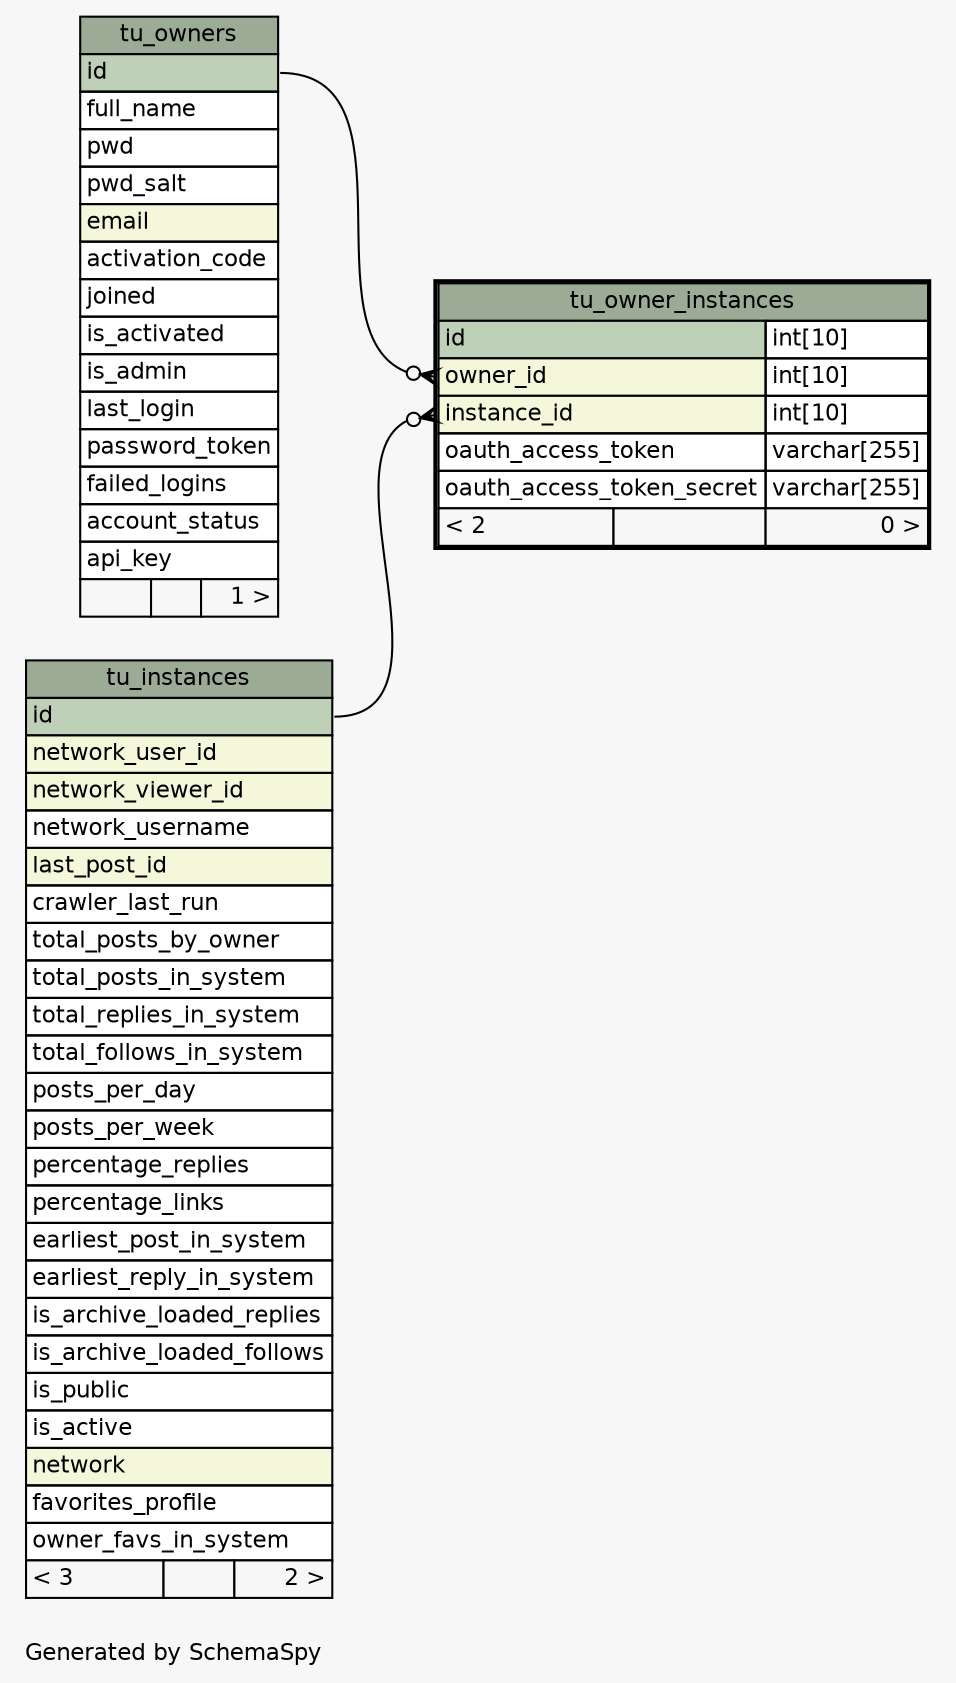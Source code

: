 // dot 2.26.3 on Linux 3.0.0-1-amd64
// SchemaSpy rev 590
digraph "oneDegreeRelationshipsDiagram" {
  graph [
    rankdir="RL"
    bgcolor="#f7f7f7"
    label="\nGenerated by SchemaSpy"
    labeljust="l"
    nodesep="0.18"
    ranksep="0.46"
    fontname="Helvetica"
    fontsize="11"
  ];
  node [
    fontname="Helvetica"
    fontsize="11"
    shape="plaintext"
  ];
  edge [
    arrowsize="0.8"
  ];
  "tu_owner_instances":"instance_id":w -> "tu_instances":"id":e [arrowhead=none dir=back arrowtail=crowodot];
  "tu_owner_instances":"owner_id":w -> "tu_owners":"id":e [arrowhead=none dir=back arrowtail=crowodot];
  "tu_instances" [
    label=<
    <TABLE BORDER="0" CELLBORDER="1" CELLSPACING="0" BGCOLOR="#ffffff">
      <TR><TD COLSPAN="3" BGCOLOR="#9bab96" ALIGN="CENTER">tu_instances</TD></TR>
      <TR><TD PORT="id" COLSPAN="3" BGCOLOR="#bed1b8" ALIGN="LEFT">id</TD></TR>
      <TR><TD PORT="network_user_id" COLSPAN="3" BGCOLOR="#f4f7da" ALIGN="LEFT">network_user_id</TD></TR>
      <TR><TD PORT="network_viewer_id" COLSPAN="3" BGCOLOR="#f4f7da" ALIGN="LEFT">network_viewer_id</TD></TR>
      <TR><TD PORT="network_username" COLSPAN="3" ALIGN="LEFT">network_username</TD></TR>
      <TR><TD PORT="last_post_id" COLSPAN="3" BGCOLOR="#f4f7da" ALIGN="LEFT">last_post_id</TD></TR>
      <TR><TD PORT="crawler_last_run" COLSPAN="3" ALIGN="LEFT">crawler_last_run</TD></TR>
      <TR><TD PORT="total_posts_by_owner" COLSPAN="3" ALIGN="LEFT">total_posts_by_owner</TD></TR>
      <TR><TD PORT="total_posts_in_system" COLSPAN="3" ALIGN="LEFT">total_posts_in_system</TD></TR>
      <TR><TD PORT="total_replies_in_system" COLSPAN="3" ALIGN="LEFT">total_replies_in_system</TD></TR>
      <TR><TD PORT="total_follows_in_system" COLSPAN="3" ALIGN="LEFT">total_follows_in_system</TD></TR>
      <TR><TD PORT="posts_per_day" COLSPAN="3" ALIGN="LEFT">posts_per_day</TD></TR>
      <TR><TD PORT="posts_per_week" COLSPAN="3" ALIGN="LEFT">posts_per_week</TD></TR>
      <TR><TD PORT="percentage_replies" COLSPAN="3" ALIGN="LEFT">percentage_replies</TD></TR>
      <TR><TD PORT="percentage_links" COLSPAN="3" ALIGN="LEFT">percentage_links</TD></TR>
      <TR><TD PORT="earliest_post_in_system" COLSPAN="3" ALIGN="LEFT">earliest_post_in_system</TD></TR>
      <TR><TD PORT="earliest_reply_in_system" COLSPAN="3" ALIGN="LEFT">earliest_reply_in_system</TD></TR>
      <TR><TD PORT="is_archive_loaded_replies" COLSPAN="3" ALIGN="LEFT">is_archive_loaded_replies</TD></TR>
      <TR><TD PORT="is_archive_loaded_follows" COLSPAN="3" ALIGN="LEFT">is_archive_loaded_follows</TD></TR>
      <TR><TD PORT="is_public" COLSPAN="3" ALIGN="LEFT">is_public</TD></TR>
      <TR><TD PORT="is_active" COLSPAN="3" ALIGN="LEFT">is_active</TD></TR>
      <TR><TD PORT="network" COLSPAN="3" BGCOLOR="#f4f7da" ALIGN="LEFT">network</TD></TR>
      <TR><TD PORT="favorites_profile" COLSPAN="3" ALIGN="LEFT">favorites_profile</TD></TR>
      <TR><TD PORT="owner_favs_in_system" COLSPAN="3" ALIGN="LEFT">owner_favs_in_system</TD></TR>
      <TR><TD ALIGN="LEFT" BGCOLOR="#f7f7f7">&lt; 3</TD><TD ALIGN="RIGHT" BGCOLOR="#f7f7f7">  </TD><TD ALIGN="RIGHT" BGCOLOR="#f7f7f7">2 &gt;</TD></TR>
    </TABLE>>
    URL="tu_instances.html"
    tooltip="tu_instances"
  ];
  "tu_owner_instances" [
    label=<
    <TABLE BORDER="2" CELLBORDER="1" CELLSPACING="0" BGCOLOR="#ffffff">
      <TR><TD COLSPAN="3" BGCOLOR="#9bab96" ALIGN="CENTER">tu_owner_instances</TD></TR>
      <TR><TD PORT="id" COLSPAN="2" BGCOLOR="#bed1b8" ALIGN="LEFT">id</TD><TD PORT="id.type" ALIGN="LEFT">int[10]</TD></TR>
      <TR><TD PORT="owner_id" COLSPAN="2" BGCOLOR="#f4f7da" ALIGN="LEFT">owner_id</TD><TD PORT="owner_id.type" ALIGN="LEFT">int[10]</TD></TR>
      <TR><TD PORT="instance_id" COLSPAN="2" BGCOLOR="#f4f7da" ALIGN="LEFT">instance_id</TD><TD PORT="instance_id.type" ALIGN="LEFT">int[10]</TD></TR>
      <TR><TD PORT="oauth_access_token" COLSPAN="2" ALIGN="LEFT">oauth_access_token</TD><TD PORT="oauth_access_token.type" ALIGN="LEFT">varchar[255]</TD></TR>
      <TR><TD PORT="oauth_access_token_secret" COLSPAN="2" ALIGN="LEFT">oauth_access_token_secret</TD><TD PORT="oauth_access_token_secret.type" ALIGN="LEFT">varchar[255]</TD></TR>
      <TR><TD ALIGN="LEFT" BGCOLOR="#f7f7f7">&lt; 2</TD><TD ALIGN="RIGHT" BGCOLOR="#f7f7f7">  </TD><TD ALIGN="RIGHT" BGCOLOR="#f7f7f7">0 &gt;</TD></TR>
    </TABLE>>
    URL="tu_owner_instances.html"
    tooltip="tu_owner_instances"
  ];
  "tu_owners" [
    label=<
    <TABLE BORDER="0" CELLBORDER="1" CELLSPACING="0" BGCOLOR="#ffffff">
      <TR><TD COLSPAN="3" BGCOLOR="#9bab96" ALIGN="CENTER">tu_owners</TD></TR>
      <TR><TD PORT="id" COLSPAN="3" BGCOLOR="#bed1b8" ALIGN="LEFT">id</TD></TR>
      <TR><TD PORT="full_name" COLSPAN="3" ALIGN="LEFT">full_name</TD></TR>
      <TR><TD PORT="pwd" COLSPAN="3" ALIGN="LEFT">pwd</TD></TR>
      <TR><TD PORT="pwd_salt" COLSPAN="3" ALIGN="LEFT">pwd_salt</TD></TR>
      <TR><TD PORT="email" COLSPAN="3" BGCOLOR="#f4f7da" ALIGN="LEFT">email</TD></TR>
      <TR><TD PORT="activation_code" COLSPAN="3" ALIGN="LEFT">activation_code</TD></TR>
      <TR><TD PORT="joined" COLSPAN="3" ALIGN="LEFT">joined</TD></TR>
      <TR><TD PORT="is_activated" COLSPAN="3" ALIGN="LEFT">is_activated</TD></TR>
      <TR><TD PORT="is_admin" COLSPAN="3" ALIGN="LEFT">is_admin</TD></TR>
      <TR><TD PORT="last_login" COLSPAN="3" ALIGN="LEFT">last_login</TD></TR>
      <TR><TD PORT="password_token" COLSPAN="3" ALIGN="LEFT">password_token</TD></TR>
      <TR><TD PORT="failed_logins" COLSPAN="3" ALIGN="LEFT">failed_logins</TD></TR>
      <TR><TD PORT="account_status" COLSPAN="3" ALIGN="LEFT">account_status</TD></TR>
      <TR><TD PORT="api_key" COLSPAN="3" ALIGN="LEFT">api_key</TD></TR>
      <TR><TD ALIGN="LEFT" BGCOLOR="#f7f7f7">  </TD><TD ALIGN="RIGHT" BGCOLOR="#f7f7f7">  </TD><TD ALIGN="RIGHT" BGCOLOR="#f7f7f7">1 &gt;</TD></TR>
    </TABLE>>
    URL="tu_owners.html"
    tooltip="tu_owners"
  ];
}
